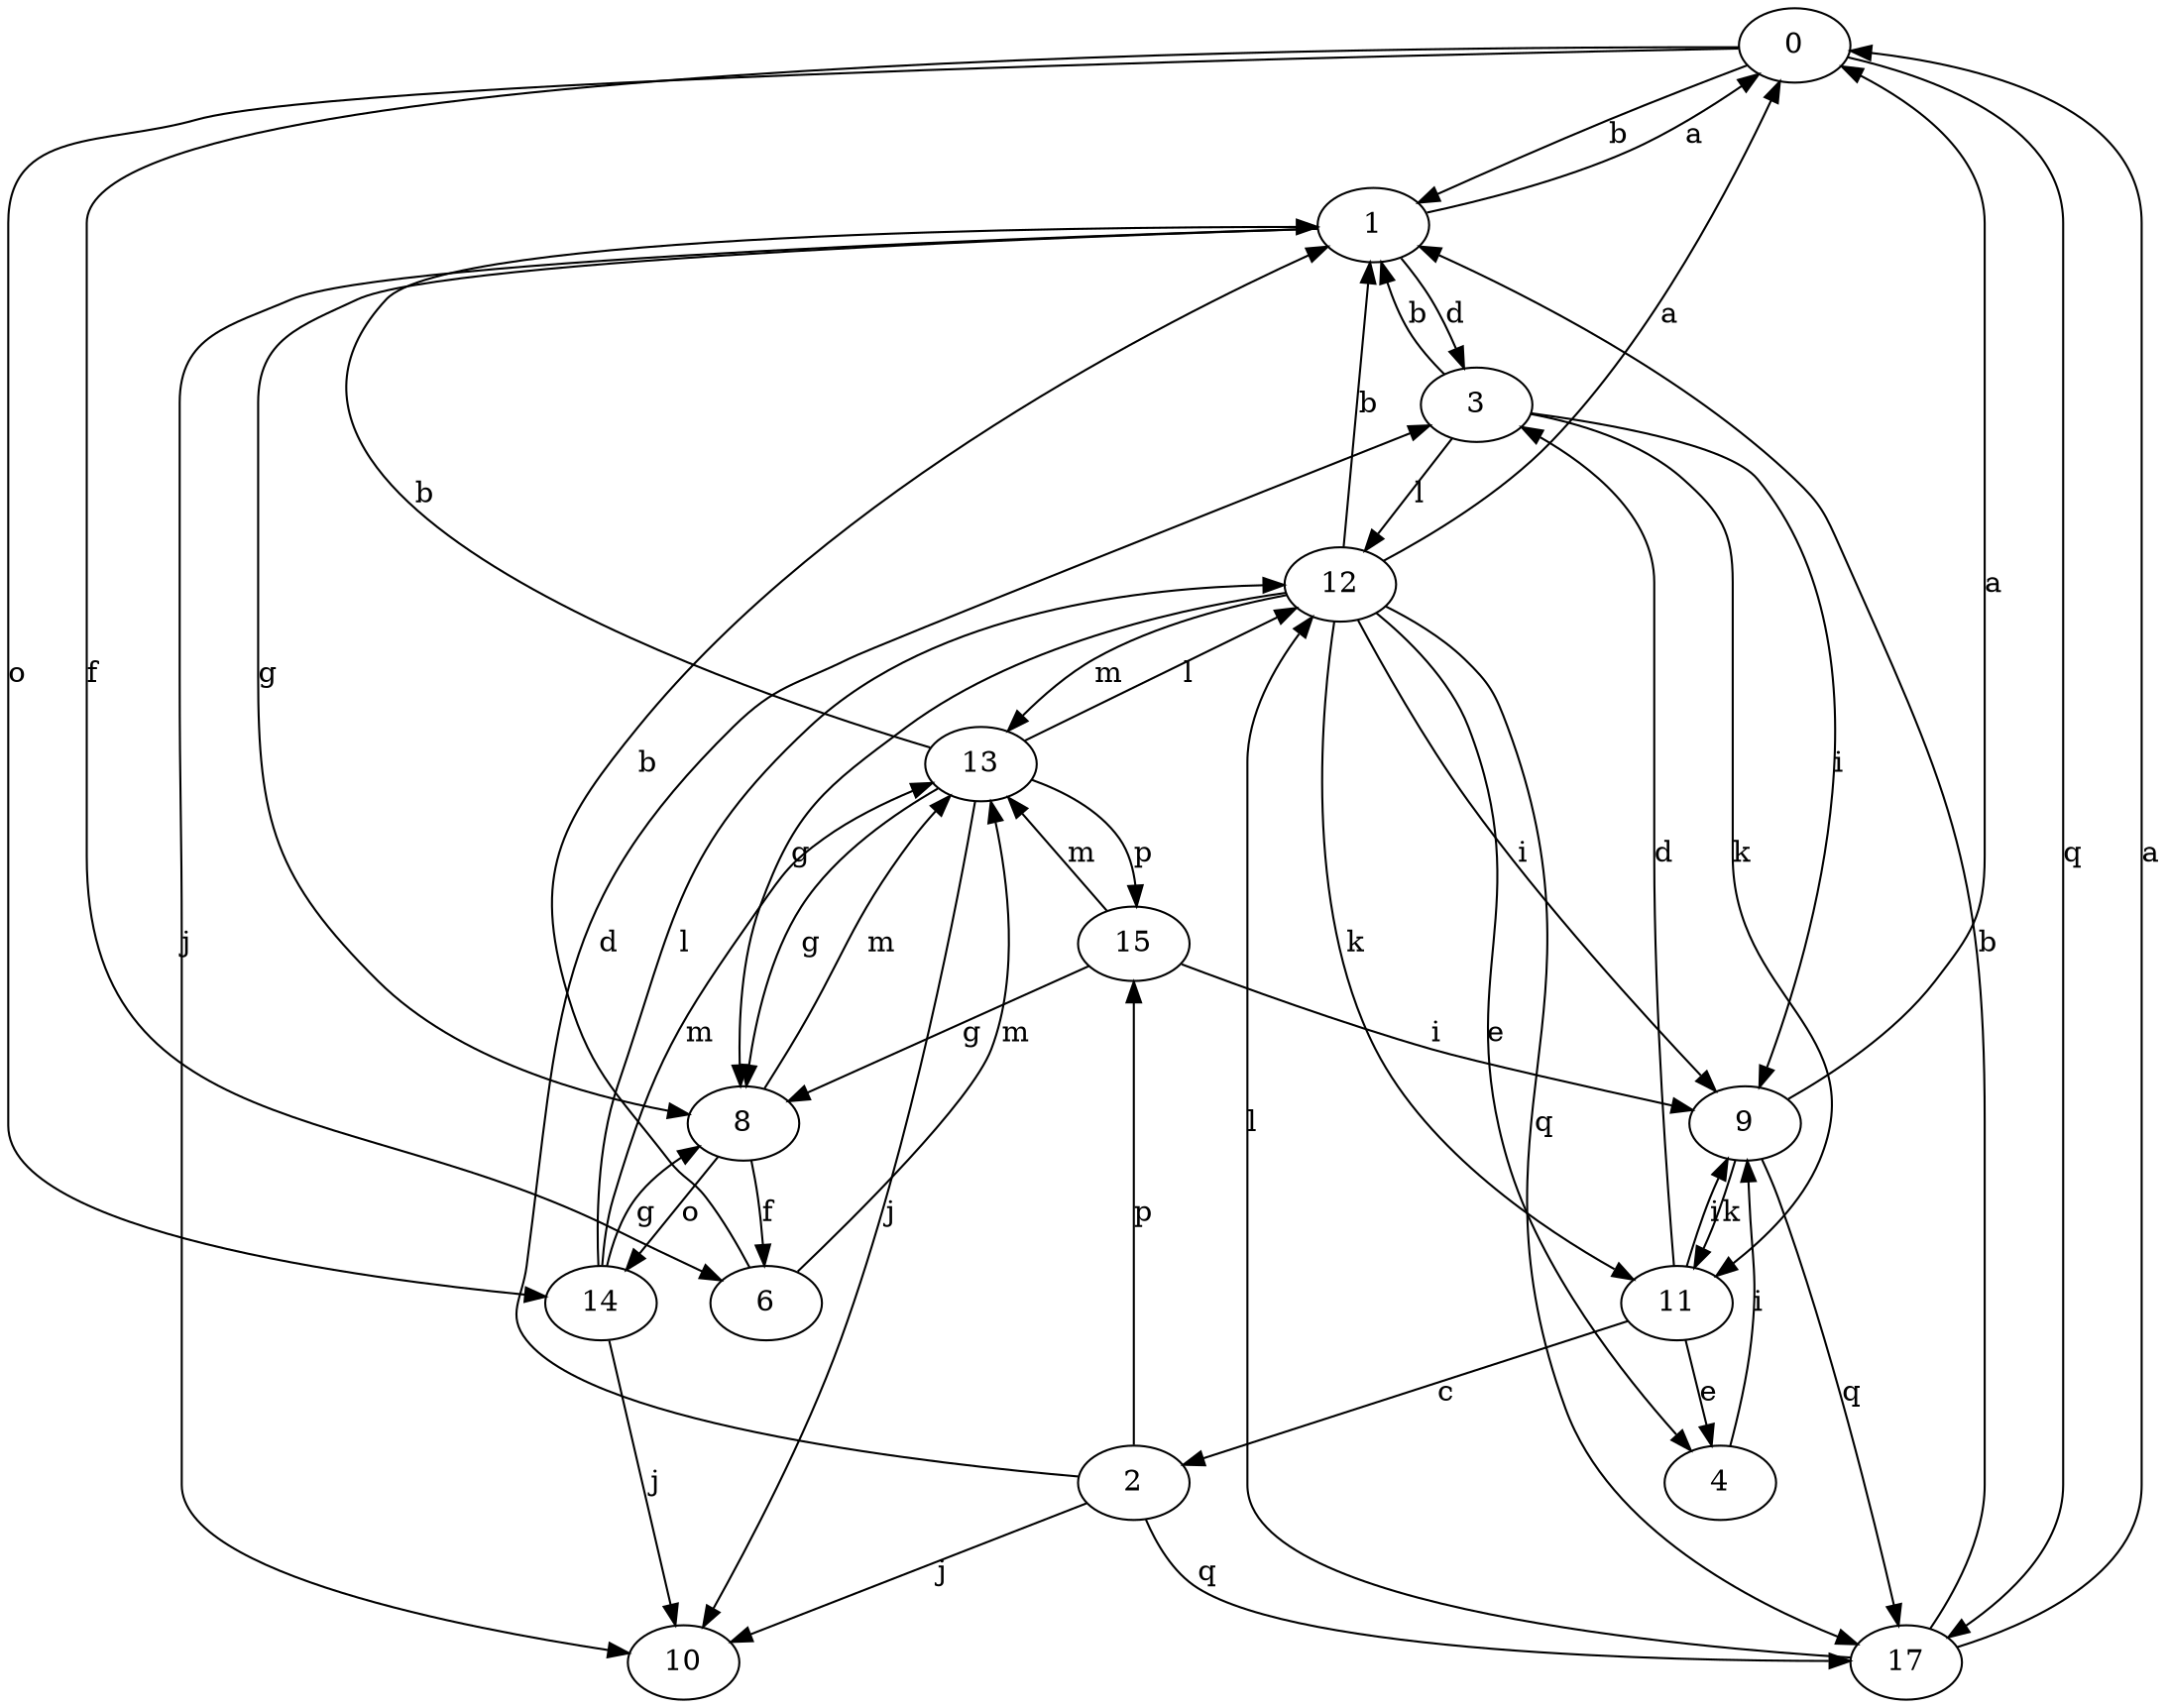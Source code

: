 strict digraph  {
0;
1;
2;
3;
4;
6;
8;
9;
10;
11;
12;
13;
14;
15;
17;
0 -> 1  [label=b];
0 -> 6  [label=f];
0 -> 14  [label=o];
0 -> 17  [label=q];
1 -> 0  [label=a];
1 -> 3  [label=d];
1 -> 8  [label=g];
1 -> 10  [label=j];
2 -> 3  [label=d];
2 -> 10  [label=j];
2 -> 15  [label=p];
2 -> 17  [label=q];
3 -> 1  [label=b];
3 -> 9  [label=i];
3 -> 11  [label=k];
3 -> 12  [label=l];
4 -> 9  [label=i];
6 -> 1  [label=b];
6 -> 13  [label=m];
8 -> 6  [label=f];
8 -> 13  [label=m];
8 -> 14  [label=o];
9 -> 0  [label=a];
9 -> 11  [label=k];
9 -> 17  [label=q];
11 -> 2  [label=c];
11 -> 3  [label=d];
11 -> 4  [label=e];
11 -> 9  [label=i];
12 -> 0  [label=a];
12 -> 1  [label=b];
12 -> 4  [label=e];
12 -> 8  [label=g];
12 -> 9  [label=i];
12 -> 11  [label=k];
12 -> 13  [label=m];
12 -> 17  [label=q];
13 -> 1  [label=b];
13 -> 8  [label=g];
13 -> 10  [label=j];
13 -> 12  [label=l];
13 -> 15  [label=p];
14 -> 8  [label=g];
14 -> 10  [label=j];
14 -> 12  [label=l];
14 -> 13  [label=m];
15 -> 8  [label=g];
15 -> 9  [label=i];
15 -> 13  [label=m];
17 -> 0  [label=a];
17 -> 1  [label=b];
17 -> 12  [label=l];
}
